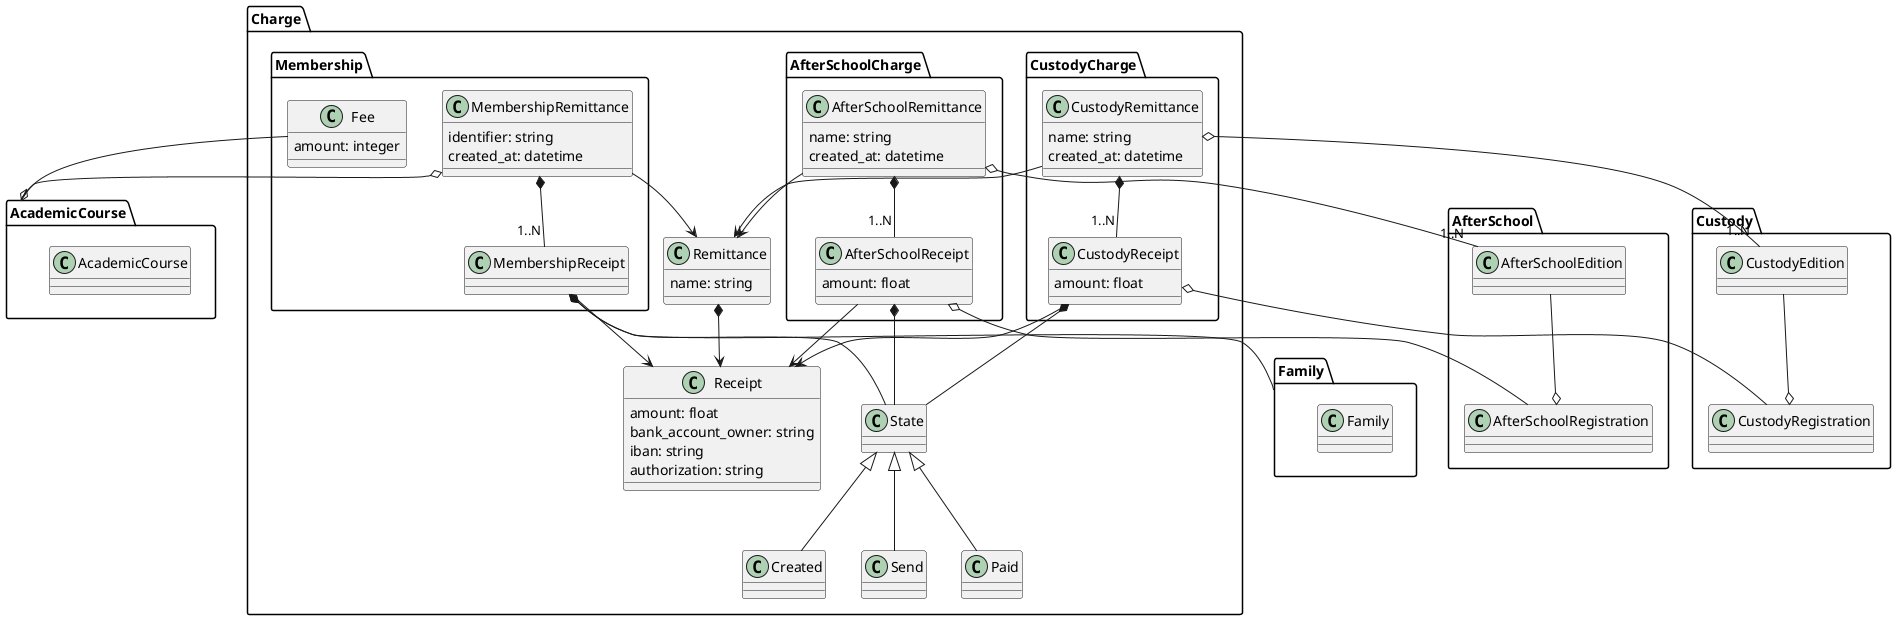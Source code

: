 @startuml
package Charge{
    package AfterSchoolCharge{
        class AfterSchoolRemittance{
            name: string
            created_at: datetime
        }
        class AfterSchoolReceipt {
            amount: float
        }
    }
    package Membership{
        class MembershipRemittance {
            identifier: string
            created_at: datetime
        }
        class MembershipReceipt
        class Fee{
            amount: integer
        }
    }
    package CustodyCharge{
        class CustodyRemittance{
            name: string
            created_at: datetime
        }
        class CustodyReceipt {
            amount: float
        }
    }


    class State
    class Created
    class Send
    class Paid
    State <|-- Created
    State <|-- Send
    State <|-- Paid

    class Remittance {
        name: string
    }
    class Receipt {
        amount: float
        bank_account_owner: string
        iban: string
        authorization: string
    }

    Remittance *--> Receipt

    MembershipReceipt --> Receipt
    MembershipRemittance --> Remittance
    AfterSchoolReceipt --> Receipt
    AfterSchoolRemittance --> Remittance
    CustodyReceipt --> Receipt
    CustodyRemittance --> Remittance

    MembershipReceipt *-- State
    MembershipRemittance *-- "1..N" MembershipReceipt
    AfterSchoolReceipt *-- State
    AfterSchoolRemittance *-- "1..N" AfterSchoolReceipt
    CustodyReceipt *-- State
    CustodyRemittance *-- "1..N" CustodyReceipt
}

package AcademicCourse{
    class AcademicCourse
}

Fee --o AcademicCourse
MembershipRemittance o-left- AcademicCourse

package Family{
    class Family
}
MembershipReceipt o--  Family

package AfterSchool{
    class AfterSchoolEdition
    class AfterSchoolRegistration
}
AfterSchoolRemittance o-- "1..N" AfterSchoolEdition
AfterSchoolReceipt o-- AfterSchoolRegistration
AfterSchoolEdition --o AfterSchoolRegistration
package Custody{
    class CustodyEdition
    class CustodyRegistration
}
CustodyRemittance o-- "1..N" CustodyEdition
CustodyReceipt o-- CustodyRegistration
CustodyEdition --o CustodyRegistration
@enduml
